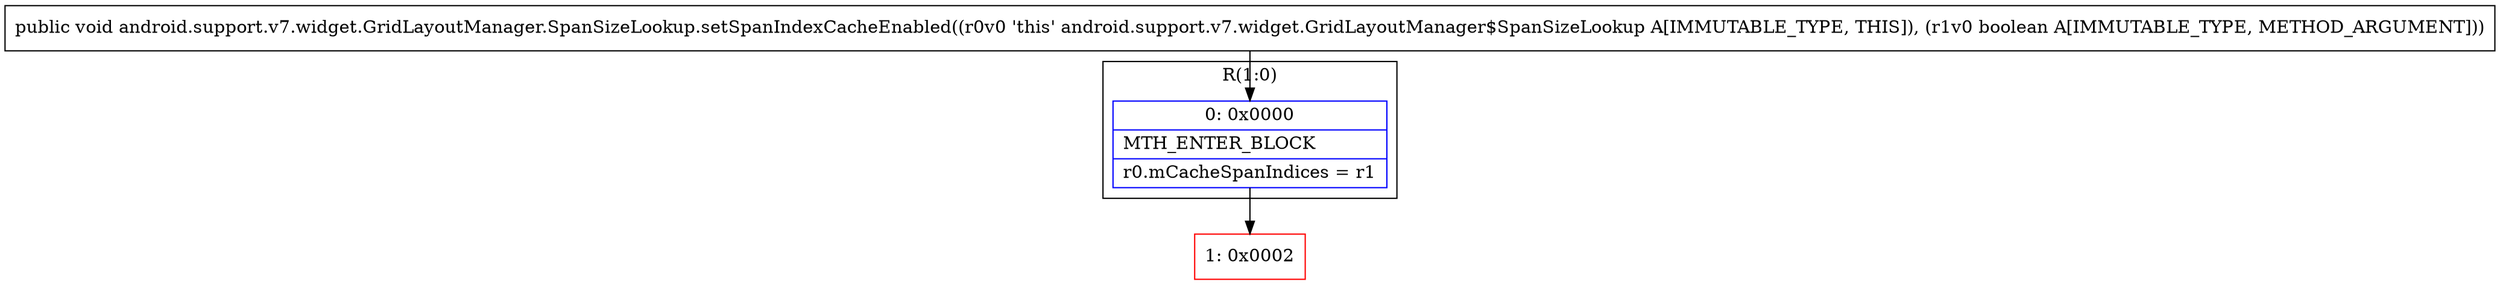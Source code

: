 digraph "CFG forandroid.support.v7.widget.GridLayoutManager.SpanSizeLookup.setSpanIndexCacheEnabled(Z)V" {
subgraph cluster_Region_74969739 {
label = "R(1:0)";
node [shape=record,color=blue];
Node_0 [shape=record,label="{0\:\ 0x0000|MTH_ENTER_BLOCK\l|r0.mCacheSpanIndices = r1\l}"];
}
Node_1 [shape=record,color=red,label="{1\:\ 0x0002}"];
MethodNode[shape=record,label="{public void android.support.v7.widget.GridLayoutManager.SpanSizeLookup.setSpanIndexCacheEnabled((r0v0 'this' android.support.v7.widget.GridLayoutManager$SpanSizeLookup A[IMMUTABLE_TYPE, THIS]), (r1v0 boolean A[IMMUTABLE_TYPE, METHOD_ARGUMENT])) }"];
MethodNode -> Node_0;
Node_0 -> Node_1;
}

